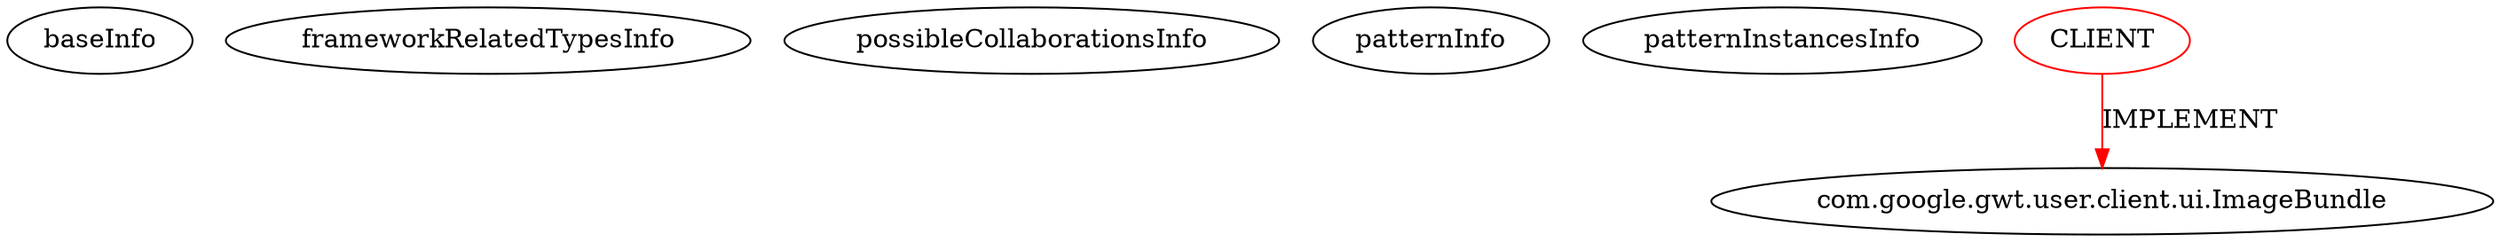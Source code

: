 digraph {
baseInfo[graphId=2041,category="pattern",isAnonymous=false,possibleRelation=false]
frameworkRelatedTypesInfo[0="com.google.gwt.user.client.ui.ImageBundle"]
possibleCollaborationsInfo[]
patternInfo[frequency=2.0,patternRootClient=0]
patternInstancesInfo[0="laaglu-gwt-incubator-slider~/laaglu-gwt-incubator-slider/gwt-incubator-slider-master/src/main/java/com/google/gwt/widgetideas/client/HSliderBar.java~HSliderBarImages~3449",1="laaglu-gwt-incubator-slider~/laaglu-gwt-incubator-slider/gwt-incubator-slider-master/src/main/java/com/google/gwt/widgetideas/client/VSliderBar.java~VSliderBarImages~3447"]
1[label="com.google.gwt.user.client.ui.ImageBundle",vertexType="FRAMEWORK_INTERFACE_TYPE",isFrameworkType=false]
0[label="CLIENT",vertexType="ROOT_CLIENT_CLASS_DECLARATION",isFrameworkType=false,color=red]
0->1[label="IMPLEMENT",color=red]
}
